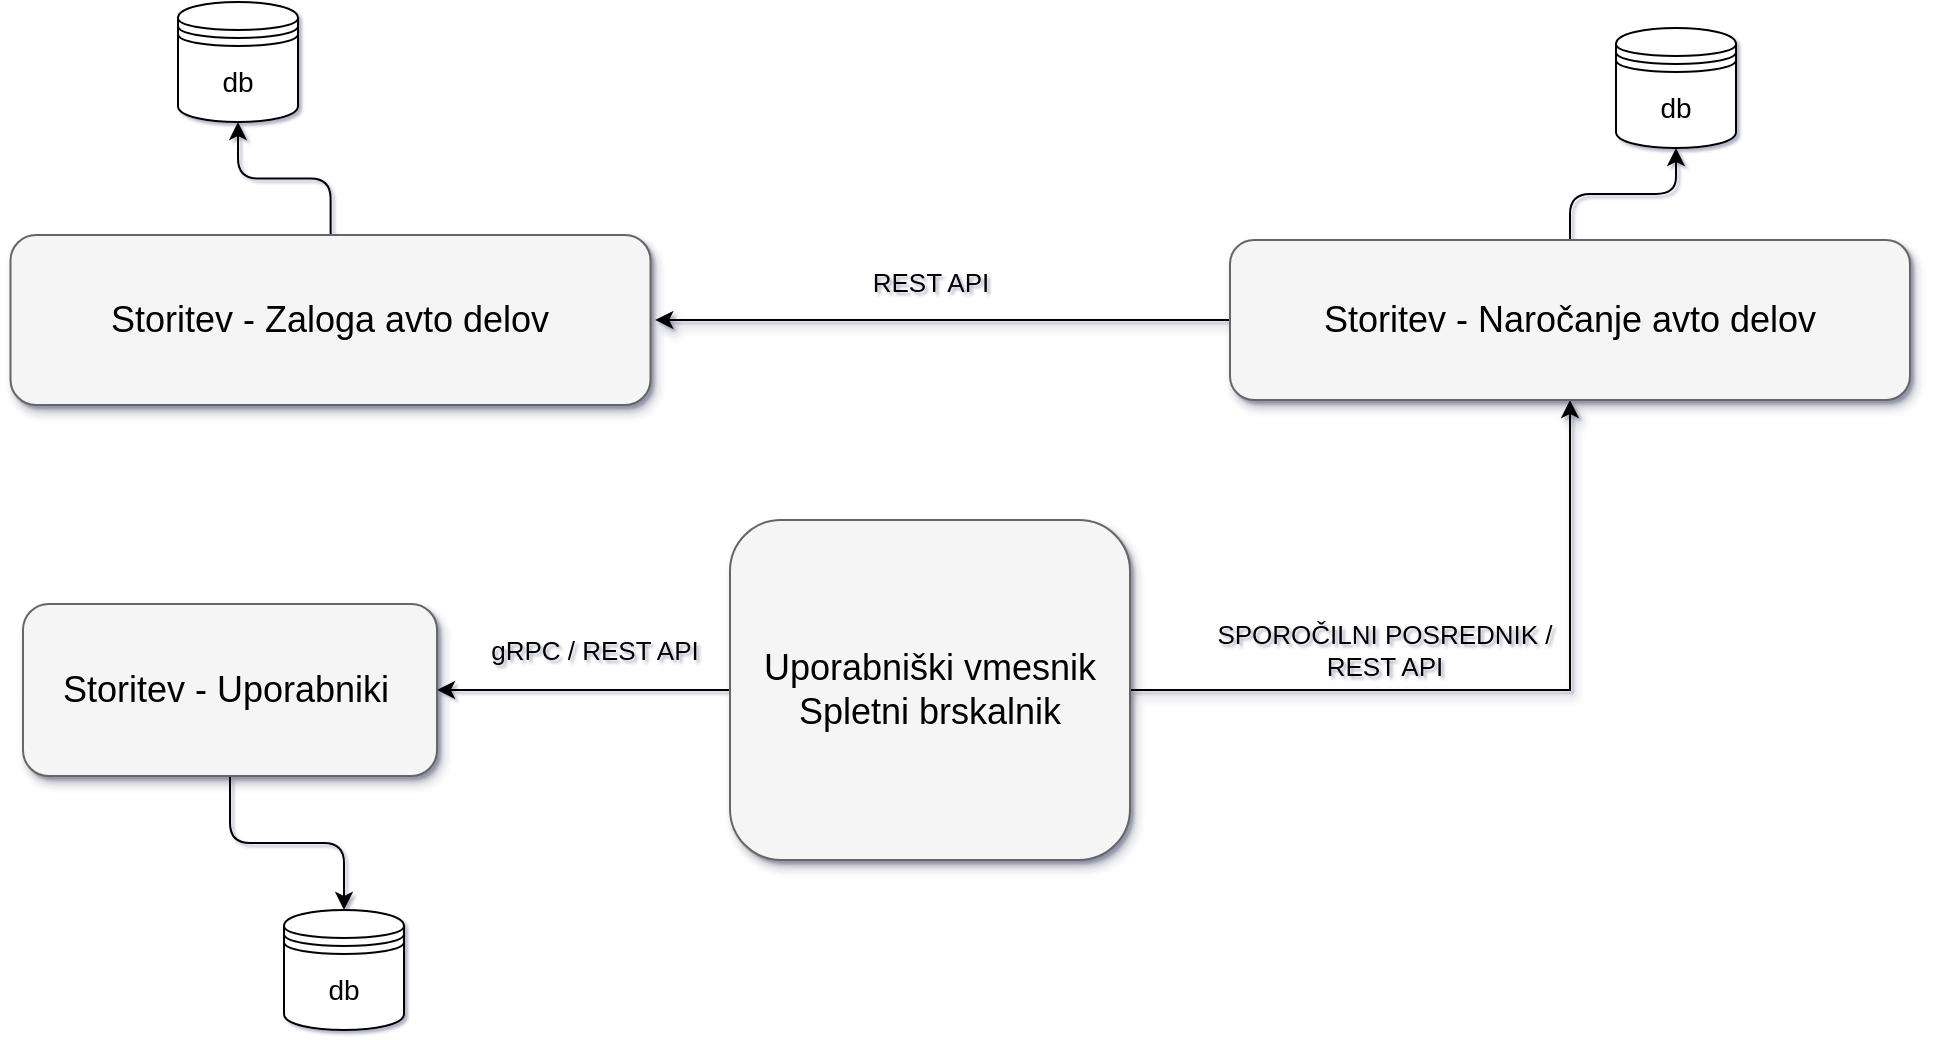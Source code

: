 <mxfile version="24.8.4">
  <diagram name="Page-1" id="90a13364-a465-7bf4-72fc-28e22215d7a0">
    <mxGraphModel dx="793" dy="808" grid="0" gridSize="10" guides="1" tooltips="1" connect="1" arrows="1" fold="1" page="0" pageScale="1.5" pageWidth="1169" pageHeight="826" background="none" math="0" shadow="1">
      <root>
        <mxCell id="0" style=";html=1;" />
        <mxCell id="1" style=";html=1;" parent="0" />
        <mxCell id="5U6Br6jA6WTA_mx6B1M--26" style="edgeStyle=orthogonalEdgeStyle;rounded=0;hachureGap=4;orthogonalLoop=1;jettySize=auto;html=1;entryX=0.5;entryY=1;entryDx=0;entryDy=0;fontFamily=Architects Daughter;fontSource=https%3A%2F%2Ffonts.googleapis.com%2Fcss%3Ffamily%3DArchitects%2BDaughter;shadow=1;" edge="1" parent="1" source="3a17f1ce550125da-2" target="3a17f1ce550125da-4">
          <mxGeometry relative="1" as="geometry" />
        </mxCell>
        <mxCell id="5U6Br6jA6WTA_mx6B1M--28" style="edgeStyle=orthogonalEdgeStyle;rounded=0;hachureGap=4;orthogonalLoop=1;jettySize=auto;html=1;entryX=1;entryY=0.5;entryDx=0;entryDy=0;fontFamily=Architects Daughter;fontSource=https%3A%2F%2Ffonts.googleapis.com%2Fcss%3Ffamily%3DArchitects%2BDaughter;" edge="1" parent="1" source="3a17f1ce550125da-2" target="3a17f1ce550125da-9">
          <mxGeometry relative="1" as="geometry" />
        </mxCell>
        <mxCell id="3a17f1ce550125da-2" value="Uporabniški vmesnik&lt;br&gt;Spletni brskalnik" style="whiteSpace=wrap;html=1;shadow=1;fontSize=18;fillColor=#f5f5f5;strokeColor=#666666;rounded=1;" parent="1" vertex="1">
          <mxGeometry x="780" y="560" width="200" height="170" as="geometry" />
        </mxCell>
        <mxCell id="5U6Br6jA6WTA_mx6B1M--15" style="edgeStyle=orthogonalEdgeStyle;rounded=1;orthogonalLoop=1;jettySize=auto;html=1;entryX=0.5;entryY=1;entryDx=0;entryDy=0;" edge="1" parent="1" source="3a17f1ce550125da-4" target="5U6Br6jA6WTA_mx6B1M--10">
          <mxGeometry relative="1" as="geometry" />
        </mxCell>
        <mxCell id="5U6Br6jA6WTA_mx6B1M--27" style="edgeStyle=orthogonalEdgeStyle;rounded=0;hachureGap=4;orthogonalLoop=1;jettySize=auto;html=1;fontFamily=Architects Daughter;fontSource=https%3A%2F%2Ffonts.googleapis.com%2Fcss%3Ffamily%3DArchitects%2BDaughter;shadow=1;" edge="1" parent="1" source="3a17f1ce550125da-4">
          <mxGeometry relative="1" as="geometry">
            <mxPoint x="742.625" y="460" as="targetPoint" />
          </mxGeometry>
        </mxCell>
        <mxCell id="3a17f1ce550125da-4" value="Storitev - Naročanje avto delov" style="whiteSpace=wrap;html=1;shadow=1;fontSize=18;fillColor=#f5f5f5;strokeColor=#666666;rounded=1;" parent="1" vertex="1">
          <mxGeometry x="1030" y="420" width="340" height="80" as="geometry" />
        </mxCell>
        <mxCell id="5U6Br6jA6WTA_mx6B1M--18" style="edgeStyle=orthogonalEdgeStyle;rounded=1;orthogonalLoop=1;jettySize=auto;html=1;entryX=0.5;entryY=1;entryDx=0;entryDy=0;" edge="1" parent="1" source="3a17f1ce550125da-8" target="5U6Br6jA6WTA_mx6B1M--9">
          <mxGeometry relative="1" as="geometry" />
        </mxCell>
        <mxCell id="3a17f1ce550125da-8" value="Storitev - Zaloga a&lt;span style=&quot;background-color: initial;&quot;&gt;vto delov&lt;/span&gt;" style="whiteSpace=wrap;html=1;shadow=1;fontSize=18;fillColor=#f5f5f5;strokeColor=#666666;rounded=1;" parent="1" vertex="1">
          <mxGeometry x="420.25" y="417.5" width="320" height="85" as="geometry" />
        </mxCell>
        <mxCell id="5U6Br6jA6WTA_mx6B1M--12" style="edgeStyle=orthogonalEdgeStyle;rounded=1;orthogonalLoop=1;jettySize=auto;html=1;" edge="1" parent="1" source="3a17f1ce550125da-9" target="5U6Br6jA6WTA_mx6B1M--8">
          <mxGeometry relative="1" as="geometry" />
        </mxCell>
        <mxCell id="3a17f1ce550125da-9" value="Storitev - Uporabniki&amp;nbsp;" style="whiteSpace=wrap;html=1;shadow=1;fontSize=18;fillColor=#f5f5f5;strokeColor=#666666;rounded=1;" parent="1" vertex="1">
          <mxGeometry x="426.5" y="602" width="207" height="86" as="geometry" />
        </mxCell>
        <mxCell id="5U6Br6jA6WTA_mx6B1M--8" value="db" style="shape=datastore;whiteSpace=wrap;html=1;rounded=1;fontSize=14;" vertex="1" parent="1">
          <mxGeometry x="557" y="755" width="60" height="60" as="geometry" />
        </mxCell>
        <mxCell id="5U6Br6jA6WTA_mx6B1M--9" value="db" style="shape=datastore;whiteSpace=wrap;html=1;rounded=1;fontSize=14;" vertex="1" parent="1">
          <mxGeometry x="504" y="301" width="60" height="60" as="geometry" />
        </mxCell>
        <mxCell id="5U6Br6jA6WTA_mx6B1M--10" value="db" style="shape=datastore;whiteSpace=wrap;html=1;rounded=1;fontSize=14;" vertex="1" parent="1">
          <mxGeometry x="1223" y="314" width="60" height="60" as="geometry" />
        </mxCell>
        <mxCell id="5U6Br6jA6WTA_mx6B1M--16" value="gRPC / REST API" style="text;html=1;align=center;verticalAlign=middle;whiteSpace=wrap;rounded=1;fontSize=13;" vertex="1" parent="1">
          <mxGeometry x="659" y="610" width="106.5" height="30" as="geometry" />
        </mxCell>
        <mxCell id="5U6Br6jA6WTA_mx6B1M--19" value="SPOROČILNI POSREDNIK / REST API" style="text;html=1;align=center;verticalAlign=middle;whiteSpace=wrap;rounded=1;fontSize=13;" vertex="1" parent="1">
          <mxGeometry x="1005" y="610" width="205" height="30" as="geometry" />
        </mxCell>
        <mxCell id="5U6Br6jA6WTA_mx6B1M--20" value="REST API" style="text;html=1;align=center;verticalAlign=middle;whiteSpace=wrap;rounded=1;fontSize=13;" vertex="1" parent="1">
          <mxGeometry x="839.5" y="426" width="81" height="30" as="geometry" />
        </mxCell>
      </root>
    </mxGraphModel>
  </diagram>
</mxfile>
